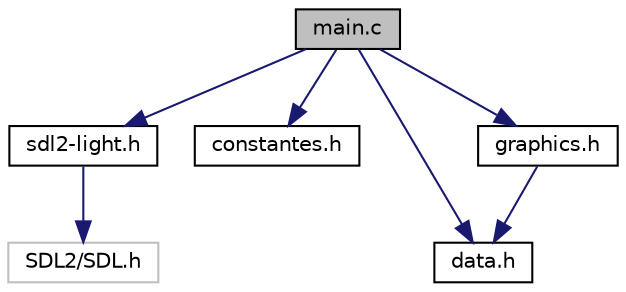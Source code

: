 digraph "main.c"
{
 // LATEX_PDF_SIZE
  edge [fontname="Helvetica",fontsize="10",labelfontname="Helvetica",labelfontsize="10"];
  node [fontname="Helvetica",fontsize="10",shape=record];
  Node1 [label="main.c",height=0.2,width=0.4,color="black", fillcolor="grey75", style="filled", fontcolor="black",tooltip="Programme initial du niveau 1."];
  Node1 -> Node2 [color="midnightblue",fontsize="10",style="solid",fontname="Helvetica"];
  Node2 [label="sdl2-light.h",height=0.2,width=0.4,color="black", fillcolor="white", style="filled",URL="$sdl2-light_8h.html",tooltip="en-tête du module correspondant à une sur-couche de SDL2 pour simplifier son utilisation pour le proj..."];
  Node2 -> Node3 [color="midnightblue",fontsize="10",style="solid",fontname="Helvetica"];
  Node3 [label="SDL2/SDL.h",height=0.2,width=0.4,color="grey75", fillcolor="white", style="filled",tooltip=" "];
  Node1 -> Node4 [color="midnightblue",fontsize="10",style="solid",fontname="Helvetica"];
  Node4 [label="constantes.h",height=0.2,width=0.4,color="black", fillcolor="white", style="filled",URL="$constantes_8h_source.html",tooltip=" "];
  Node1 -> Node5 [color="midnightblue",fontsize="10",style="solid",fontname="Helvetica"];
  Node5 [label="data.h",height=0.2,width=0.4,color="black", fillcolor="white", style="filled",URL="$data_8h.html",tooltip="Module d'initialisation."];
  Node1 -> Node6 [color="midnightblue",fontsize="10",style="solid",fontname="Helvetica"];
  Node6 [label="graphics.h",height=0.2,width=0.4,color="black", fillcolor="white", style="filled",URL="$graphics_8h.html",tooltip="Module d'affichage des elements du jeu."];
  Node6 -> Node5 [color="midnightblue",fontsize="10",style="solid",fontname="Helvetica"];
}

